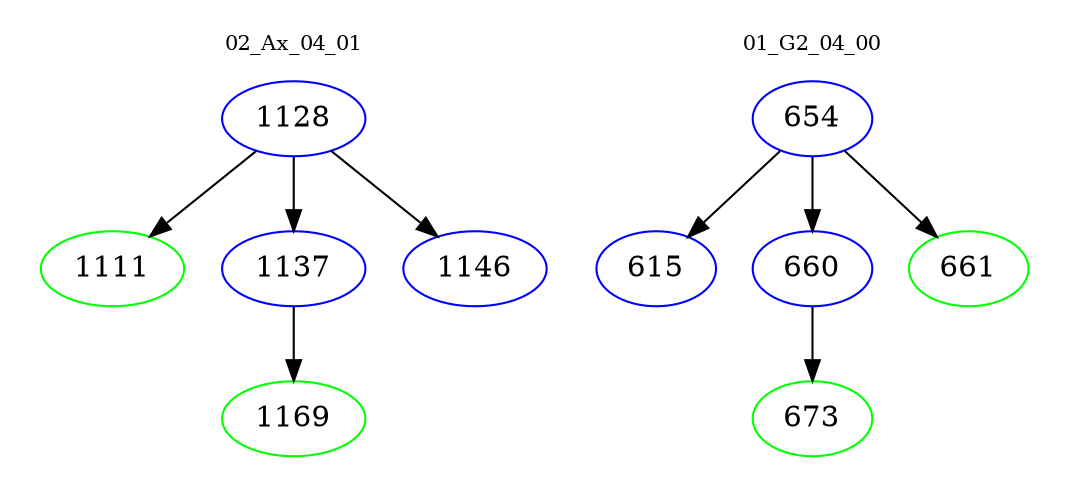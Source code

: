 digraph{
subgraph cluster_0 {
color = white
label = "02_Ax_04_01";
fontsize=10;
T0_1128 [label="1128", color="blue"]
T0_1128 -> T0_1111 [color="black"]
T0_1111 [label="1111", color="green"]
T0_1128 -> T0_1137 [color="black"]
T0_1137 [label="1137", color="blue"]
T0_1137 -> T0_1169 [color="black"]
T0_1169 [label="1169", color="green"]
T0_1128 -> T0_1146 [color="black"]
T0_1146 [label="1146", color="blue"]
}
subgraph cluster_1 {
color = white
label = "01_G2_04_00";
fontsize=10;
T1_654 [label="654", color="blue"]
T1_654 -> T1_615 [color="black"]
T1_615 [label="615", color="blue"]
T1_654 -> T1_660 [color="black"]
T1_660 [label="660", color="blue"]
T1_660 -> T1_673 [color="black"]
T1_673 [label="673", color="green"]
T1_654 -> T1_661 [color="black"]
T1_661 [label="661", color="green"]
}
}
